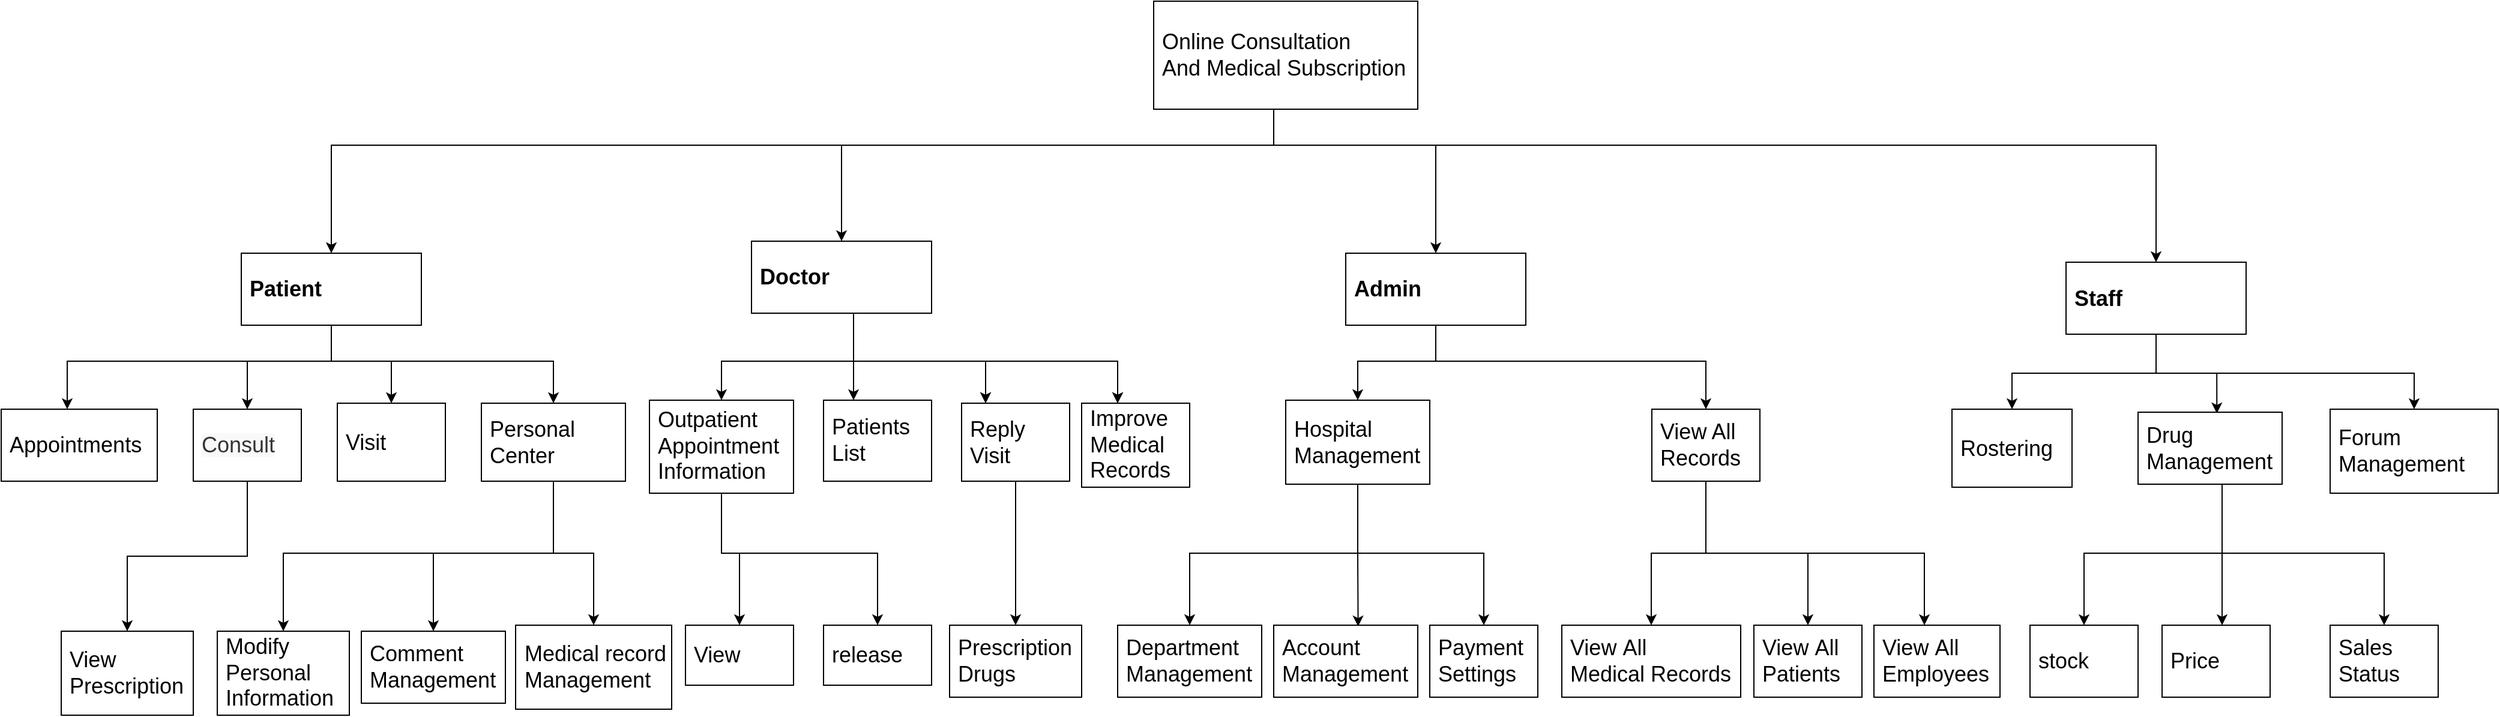 <mxfile version="20.5.3" type="device"><diagram id="l-Av1DKGfHwBr8O6dY_5" name="第 1 页"><mxGraphModel dx="1898" dy="606" grid="1" gridSize="10" guides="1" tooltips="1" connect="1" arrows="1" fold="1" page="1" pageScale="1" pageWidth="827" pageHeight="1169" math="1" shadow="0"><root><mxCell id="0"/><mxCell id="1" parent="0"/><mxCell id="kLbPaPrknFJaH9j2vubA-74" style="edgeStyle=orthogonalEdgeStyle;rounded=0;orthogonalLoop=1;jettySize=auto;html=1;entryX=0.5;entryY=0;entryDx=0;entryDy=0;fontSize=18;align=left;spacingLeft=5;" edge="1" parent="1" source="kLbPaPrknFJaH9j2vubA-1" target="kLbPaPrknFJaH9j2vubA-2"><mxGeometry relative="1" as="geometry"><Array as="points"><mxPoint x="980" y="140"/><mxPoint x="195" y="140"/></Array></mxGeometry></mxCell><mxCell id="kLbPaPrknFJaH9j2vubA-75" style="edgeStyle=orthogonalEdgeStyle;rounded=0;orthogonalLoop=1;jettySize=auto;html=1;fontSize=18;align=left;spacingLeft=5;" edge="1" parent="1" source="kLbPaPrknFJaH9j2vubA-1" target="kLbPaPrknFJaH9j2vubA-13"><mxGeometry relative="1" as="geometry"><Array as="points"><mxPoint x="980" y="140"/><mxPoint x="620" y="140"/></Array></mxGeometry></mxCell><mxCell id="kLbPaPrknFJaH9j2vubA-76" style="edgeStyle=orthogonalEdgeStyle;rounded=0;orthogonalLoop=1;jettySize=auto;html=1;entryX=0.5;entryY=0;entryDx=0;entryDy=0;fontSize=18;align=left;spacingLeft=5;" edge="1" parent="1" source="kLbPaPrknFJaH9j2vubA-1" target="kLbPaPrknFJaH9j2vubA-12"><mxGeometry relative="1" as="geometry"><Array as="points"><mxPoint x="980" y="140"/><mxPoint x="1115" y="140"/></Array></mxGeometry></mxCell><mxCell id="kLbPaPrknFJaH9j2vubA-77" style="edgeStyle=orthogonalEdgeStyle;rounded=0;orthogonalLoop=1;jettySize=auto;html=1;entryX=0.5;entryY=0;entryDx=0;entryDy=0;fontSize=18;align=left;spacingLeft=5;" edge="1" parent="1" source="kLbPaPrknFJaH9j2vubA-1" target="kLbPaPrknFJaH9j2vubA-11"><mxGeometry relative="1" as="geometry"><Array as="points"><mxPoint x="980" y="140"/><mxPoint x="1715" y="140"/></Array></mxGeometry></mxCell><mxCell id="kLbPaPrknFJaH9j2vubA-1" value="&lt;font style=&quot;font-size: 18px;&quot;&gt;Online Consultation &lt;br&gt;And Medical Subscription&lt;/font&gt;" style="rounded=0;whiteSpace=wrap;html=1;align=left;spacingLeft=5;" vertex="1" parent="1"><mxGeometry x="880" y="20" width="220" height="90" as="geometry"/></mxCell><mxCell id="kLbPaPrknFJaH9j2vubA-68" style="edgeStyle=orthogonalEdgeStyle;rounded=0;orthogonalLoop=1;jettySize=auto;html=1;fontSize=18;align=left;spacingLeft=5;" edge="1" parent="1" source="kLbPaPrknFJaH9j2vubA-2" target="kLbPaPrknFJaH9j2vubA-36"><mxGeometry relative="1" as="geometry"><Array as="points"><mxPoint x="195" y="320"/><mxPoint x="-25" y="320"/></Array></mxGeometry></mxCell><mxCell id="kLbPaPrknFJaH9j2vubA-69" style="edgeStyle=orthogonalEdgeStyle;rounded=0;orthogonalLoop=1;jettySize=auto;html=1;fontSize=18;align=left;spacingLeft=5;" edge="1" parent="1" source="kLbPaPrknFJaH9j2vubA-2" target="kLbPaPrknFJaH9j2vubA-15"><mxGeometry relative="1" as="geometry"><Array as="points"><mxPoint x="195" y="320"/><mxPoint x="125" y="320"/></Array></mxGeometry></mxCell><mxCell id="kLbPaPrknFJaH9j2vubA-70" style="edgeStyle=orthogonalEdgeStyle;rounded=0;orthogonalLoop=1;jettySize=auto;html=1;entryX=0.5;entryY=0;entryDx=0;entryDy=0;fontSize=18;align=left;spacingLeft=5;" edge="1" parent="1" source="kLbPaPrknFJaH9j2vubA-2" target="kLbPaPrknFJaH9j2vubA-17"><mxGeometry relative="1" as="geometry"><Array as="points"><mxPoint x="195" y="320"/><mxPoint x="245" y="320"/></Array></mxGeometry></mxCell><mxCell id="kLbPaPrknFJaH9j2vubA-71" style="edgeStyle=orthogonalEdgeStyle;rounded=0;orthogonalLoop=1;jettySize=auto;html=1;fontSize=18;align=left;spacingLeft=5;" edge="1" parent="1" source="kLbPaPrknFJaH9j2vubA-2" target="kLbPaPrknFJaH9j2vubA-18"><mxGeometry relative="1" as="geometry"><Array as="points"><mxPoint x="195" y="320"/><mxPoint x="380" y="320"/></Array></mxGeometry></mxCell><mxCell id="kLbPaPrknFJaH9j2vubA-2" value="&lt;span style=&quot;font-size: 18px;&quot;&gt;&lt;b&gt;Patient&lt;/b&gt;&lt;/span&gt;" style="rounded=0;whiteSpace=wrap;html=1;align=left;spacingLeft=5;" vertex="1" parent="1"><mxGeometry x="120" y="230" width="150" height="60" as="geometry"/></mxCell><mxCell id="kLbPaPrknFJaH9j2vubA-60" style="edgeStyle=orthogonalEdgeStyle;rounded=0;orthogonalLoop=1;jettySize=auto;html=1;fontSize=18;align=left;spacingLeft=5;" edge="1" parent="1" source="kLbPaPrknFJaH9j2vubA-11" target="kLbPaPrknFJaH9j2vubA-26"><mxGeometry relative="1" as="geometry"><Array as="points"><mxPoint x="1715" y="330"/><mxPoint x="1930" y="330"/></Array></mxGeometry></mxCell><mxCell id="kLbPaPrknFJaH9j2vubA-87" style="edgeStyle=orthogonalEdgeStyle;rounded=0;orthogonalLoop=1;jettySize=auto;html=1;entryX=0.547;entryY=0.016;entryDx=0;entryDy=0;entryPerimeter=0;fontSize=18;" edge="1" parent="1" source="kLbPaPrknFJaH9j2vubA-11" target="kLbPaPrknFJaH9j2vubA-23"><mxGeometry relative="1" as="geometry"><Array as="points"><mxPoint x="1715" y="330"/><mxPoint x="1766" y="330"/></Array></mxGeometry></mxCell><mxCell id="kLbPaPrknFJaH9j2vubA-88" style="edgeStyle=orthogonalEdgeStyle;rounded=0;orthogonalLoop=1;jettySize=auto;html=1;fontSize=18;" edge="1" parent="1" source="kLbPaPrknFJaH9j2vubA-11" target="kLbPaPrknFJaH9j2vubA-25"><mxGeometry relative="1" as="geometry"><Array as="points"><mxPoint x="1715" y="330"/><mxPoint x="1595" y="330"/></Array></mxGeometry></mxCell><mxCell id="kLbPaPrknFJaH9j2vubA-11" value="&lt;font style=&quot;font-size: 18px;&quot;&gt;&lt;b&gt;Staff&lt;/b&gt;&lt;/font&gt;" style="rounded=0;whiteSpace=wrap;html=1;align=left;spacingLeft=5;" vertex="1" parent="1"><mxGeometry x="1640" y="237.5" width="150" height="60" as="geometry"/></mxCell><mxCell id="kLbPaPrknFJaH9j2vubA-48" style="edgeStyle=orthogonalEdgeStyle;rounded=0;orthogonalLoop=1;jettySize=auto;html=1;entryX=0.5;entryY=0;entryDx=0;entryDy=0;fontSize=18;align=left;spacingLeft=5;" edge="1" parent="1" source="kLbPaPrknFJaH9j2vubA-12" target="kLbPaPrknFJaH9j2vubA-27"><mxGeometry relative="1" as="geometry"><Array as="points"><mxPoint x="1115" y="320"/><mxPoint x="1050" y="320"/></Array></mxGeometry></mxCell><mxCell id="kLbPaPrknFJaH9j2vubA-49" style="edgeStyle=orthogonalEdgeStyle;rounded=0;orthogonalLoop=1;jettySize=auto;html=1;entryX=0.5;entryY=0;entryDx=0;entryDy=0;fontSize=18;align=left;spacingLeft=5;" edge="1" parent="1" source="kLbPaPrknFJaH9j2vubA-12" target="kLbPaPrknFJaH9j2vubA-24"><mxGeometry relative="1" as="geometry"><Array as="points"><mxPoint x="1115" y="320"/><mxPoint x="1340" y="320"/></Array></mxGeometry></mxCell><mxCell id="kLbPaPrknFJaH9j2vubA-12" value="&lt;span style=&quot;font-size: 18px;&quot;&gt;&lt;b&gt;Admin&lt;/b&gt;&lt;/span&gt;" style="rounded=0;whiteSpace=wrap;html=1;align=left;spacingLeft=5;" vertex="1" parent="1"><mxGeometry x="1040" y="230" width="150" height="60" as="geometry"/></mxCell><mxCell id="kLbPaPrknFJaH9j2vubA-61" style="edgeStyle=orthogonalEdgeStyle;rounded=0;orthogonalLoop=1;jettySize=auto;html=1;fontSize=18;align=left;spacingLeft=5;" edge="1" parent="1" source="kLbPaPrknFJaH9j2vubA-13" target="kLbPaPrknFJaH9j2vubA-39"><mxGeometry relative="1" as="geometry"><Array as="points"><mxPoint x="630" y="320"/><mxPoint x="850" y="320"/></Array></mxGeometry></mxCell><mxCell id="kLbPaPrknFJaH9j2vubA-62" style="edgeStyle=orthogonalEdgeStyle;rounded=0;orthogonalLoop=1;jettySize=auto;html=1;fontSize=18;align=left;spacingLeft=5;" edge="1" parent="1" source="kLbPaPrknFJaH9j2vubA-13" target="kLbPaPrknFJaH9j2vubA-22"><mxGeometry relative="1" as="geometry"><Array as="points"><mxPoint x="630" y="320"/><mxPoint x="740" y="320"/></Array></mxGeometry></mxCell><mxCell id="kLbPaPrknFJaH9j2vubA-63" style="edgeStyle=orthogonalEdgeStyle;rounded=0;orthogonalLoop=1;jettySize=auto;html=1;fontSize=18;align=left;spacingLeft=5;" edge="1" parent="1" source="kLbPaPrknFJaH9j2vubA-13" target="kLbPaPrknFJaH9j2vubA-21"><mxGeometry relative="1" as="geometry"><Array as="points"><mxPoint x="630" y="300"/><mxPoint x="630" y="300"/></Array></mxGeometry></mxCell><mxCell id="kLbPaPrknFJaH9j2vubA-64" style="edgeStyle=orthogonalEdgeStyle;rounded=0;orthogonalLoop=1;jettySize=auto;html=1;fontSize=18;align=left;spacingLeft=5;" edge="1" parent="1" source="kLbPaPrknFJaH9j2vubA-13" target="kLbPaPrknFJaH9j2vubA-19"><mxGeometry relative="1" as="geometry"><Array as="points"><mxPoint x="630" y="320"/><mxPoint x="520" y="320"/></Array></mxGeometry></mxCell><mxCell id="kLbPaPrknFJaH9j2vubA-13" value="&lt;span style=&quot;font-size: 18px;&quot;&gt;&lt;b&gt;Doctor&lt;/b&gt;&lt;/span&gt;" style="rounded=0;whiteSpace=wrap;html=1;align=left;spacingLeft=5;" vertex="1" parent="1"><mxGeometry x="545" y="220" width="150" height="60" as="geometry"/></mxCell><mxCell id="kLbPaPrknFJaH9j2vubA-93" style="edgeStyle=orthogonalEdgeStyle;rounded=0;orthogonalLoop=1;jettySize=auto;html=1;entryX=0.5;entryY=0;entryDx=0;entryDy=0;fontSize=18;" edge="1" parent="1" source="kLbPaPrknFJaH9j2vubA-15" target="kLbPaPrknFJaH9j2vubA-37"><mxGeometry relative="1" as="geometry"/></mxCell><mxCell id="kLbPaPrknFJaH9j2vubA-15" value="&lt;span style=&quot;color: rgb(51, 51, 51); font-family: Arial, &amp;quot;PingFang SC&amp;quot;, &amp;quot;Hiragino Sans GB&amp;quot;, STHeiti, &amp;quot;Microsoft YaHei&amp;quot;, &amp;quot;WenQuanYi Micro Hei&amp;quot;, sans-serif; font-size: 18px; background-color: rgb(249, 249, 249);&quot;&gt;Consult&lt;/span&gt;" style="rounded=0;whiteSpace=wrap;html=1;align=left;spacingLeft=5;" vertex="1" parent="1"><mxGeometry x="80" y="360" width="90" height="60" as="geometry"/></mxCell><mxCell id="kLbPaPrknFJaH9j2vubA-16" value="&lt;font style=&quot;font-size: 18px;&quot;&gt;release&lt;/font&gt;" style="rounded=0;whiteSpace=wrap;html=1;align=left;spacingLeft=5;" vertex="1" parent="1"><mxGeometry x="605" y="540" width="90" height="50" as="geometry"/></mxCell><mxCell id="kLbPaPrknFJaH9j2vubA-17" value="&lt;span style=&quot;font-size: 18px;&quot;&gt;Visit&lt;/span&gt;" style="rounded=0;whiteSpace=wrap;html=1;align=left;spacingLeft=5;" vertex="1" parent="1"><mxGeometry x="200" y="355" width="90" height="65" as="geometry"/></mxCell><mxCell id="kLbPaPrknFJaH9j2vubA-103" style="edgeStyle=orthogonalEdgeStyle;rounded=0;orthogonalLoop=1;jettySize=auto;html=1;fontSize=18;" edge="1" parent="1" source="kLbPaPrknFJaH9j2vubA-18" target="kLbPaPrknFJaH9j2vubA-31"><mxGeometry relative="1" as="geometry"><Array as="points"><mxPoint x="380" y="480"/><mxPoint x="155" y="480"/></Array></mxGeometry></mxCell><mxCell id="kLbPaPrknFJaH9j2vubA-104" style="edgeStyle=orthogonalEdgeStyle;rounded=0;orthogonalLoop=1;jettySize=auto;html=1;fontSize=18;" edge="1" parent="1" source="kLbPaPrknFJaH9j2vubA-18" target="kLbPaPrknFJaH9j2vubA-30"><mxGeometry relative="1" as="geometry"><Array as="points"><mxPoint x="380" y="480"/><mxPoint x="280" y="480"/></Array></mxGeometry></mxCell><mxCell id="kLbPaPrknFJaH9j2vubA-105" style="edgeStyle=orthogonalEdgeStyle;rounded=0;orthogonalLoop=1;jettySize=auto;html=1;fontSize=18;" edge="1" parent="1" source="kLbPaPrknFJaH9j2vubA-18" target="kLbPaPrknFJaH9j2vubA-29"><mxGeometry relative="1" as="geometry"/></mxCell><mxCell id="kLbPaPrknFJaH9j2vubA-18" value="&lt;div&gt;&lt;span style=&quot;font-size: 18px;&quot;&gt;Personal Center&lt;/span&gt;&lt;/div&gt;" style="rounded=0;whiteSpace=wrap;html=1;align=left;spacingLeft=5;" vertex="1" parent="1"><mxGeometry x="320" y="355" width="120" height="65" as="geometry"/></mxCell><mxCell id="kLbPaPrknFJaH9j2vubA-101" style="edgeStyle=orthogonalEdgeStyle;rounded=0;orthogonalLoop=1;jettySize=auto;html=1;entryX=0.5;entryY=0;entryDx=0;entryDy=0;fontSize=18;" edge="1" parent="1" source="kLbPaPrknFJaH9j2vubA-19" target="kLbPaPrknFJaH9j2vubA-28"><mxGeometry relative="1" as="geometry"><Array as="points"><mxPoint x="520" y="480"/><mxPoint x="535" y="480"/></Array></mxGeometry></mxCell><mxCell id="kLbPaPrknFJaH9j2vubA-102" style="edgeStyle=orthogonalEdgeStyle;rounded=0;orthogonalLoop=1;jettySize=auto;html=1;entryX=0.5;entryY=0;entryDx=0;entryDy=0;fontSize=18;" edge="1" parent="1" source="kLbPaPrknFJaH9j2vubA-19" target="kLbPaPrknFJaH9j2vubA-16"><mxGeometry relative="1" as="geometry"><Array as="points"><mxPoint x="520" y="480"/><mxPoint x="650" y="480"/></Array></mxGeometry></mxCell><mxCell id="kLbPaPrknFJaH9j2vubA-19" value="&lt;div&gt;&lt;span style=&quot;font-size: 18px;&quot;&gt;Outpatient&amp;nbsp; &amp;nbsp; Appointment&lt;/span&gt;&lt;/div&gt;&lt;div&gt;&lt;span style=&quot;font-size: 18px; background-color: initial;&quot;&gt;Information&lt;/span&gt;&lt;/div&gt;" style="rounded=0;whiteSpace=wrap;html=1;align=left;spacingLeft=5;" vertex="1" parent="1"><mxGeometry x="460" y="352.5" width="120" height="77.5" as="geometry"/></mxCell><mxCell id="kLbPaPrknFJaH9j2vubA-21" value="&lt;span style=&quot;font-size: 18px;&quot;&gt;Patients&lt;br&gt;List&lt;/span&gt;" style="rounded=0;whiteSpace=wrap;html=1;align=left;spacingLeft=5;" vertex="1" parent="1"><mxGeometry x="605" y="352.5" width="90" height="67.5" as="geometry"/></mxCell><mxCell id="kLbPaPrknFJaH9j2vubA-100" style="edgeStyle=orthogonalEdgeStyle;rounded=0;orthogonalLoop=1;jettySize=auto;html=1;entryX=0.5;entryY=0;entryDx=0;entryDy=0;fontSize=18;" edge="1" parent="1" source="kLbPaPrknFJaH9j2vubA-22" target="kLbPaPrknFJaH9j2vubA-40"><mxGeometry relative="1" as="geometry"/></mxCell><mxCell id="kLbPaPrknFJaH9j2vubA-22" value="&lt;span style=&quot;font-size: 18px;&quot;&gt;Reply&amp;nbsp;&lt;/span&gt;&lt;br style=&quot;font-size: 18px;&quot;&gt;&lt;span style=&quot;font-size: 18px;&quot;&gt;Visit&lt;/span&gt;" style="rounded=0;whiteSpace=wrap;html=1;align=left;spacingLeft=5;" vertex="1" parent="1"><mxGeometry x="720" y="355" width="90" height="65" as="geometry"/></mxCell><mxCell id="kLbPaPrknFJaH9j2vubA-89" style="edgeStyle=orthogonalEdgeStyle;rounded=0;orthogonalLoop=1;jettySize=auto;html=1;entryX=0.5;entryY=0;entryDx=0;entryDy=0;fontSize=18;" edge="1" parent="1" source="kLbPaPrknFJaH9j2vubA-23" target="kLbPaPrknFJaH9j2vubA-52"><mxGeometry relative="1" as="geometry"><Array as="points"><mxPoint x="1770" y="480"/><mxPoint x="1655" y="480"/></Array></mxGeometry></mxCell><mxCell id="kLbPaPrknFJaH9j2vubA-91" style="edgeStyle=orthogonalEdgeStyle;rounded=0;orthogonalLoop=1;jettySize=auto;html=1;entryX=0.5;entryY=0;entryDx=0;entryDy=0;fontSize=18;" edge="1" parent="1" source="kLbPaPrknFJaH9j2vubA-23" target="kLbPaPrknFJaH9j2vubA-56"><mxGeometry relative="1" as="geometry"><Array as="points"><mxPoint x="1770" y="480"/><mxPoint x="1905" y="480"/></Array></mxGeometry></mxCell><mxCell id="kLbPaPrknFJaH9j2vubA-92" style="edgeStyle=orthogonalEdgeStyle;rounded=0;orthogonalLoop=1;jettySize=auto;html=1;fontSize=18;" edge="1" parent="1" source="kLbPaPrknFJaH9j2vubA-23" target="kLbPaPrknFJaH9j2vubA-53"><mxGeometry relative="1" as="geometry"><Array as="points"><mxPoint x="1770" y="510"/><mxPoint x="1770" y="510"/></Array></mxGeometry></mxCell><mxCell id="kLbPaPrknFJaH9j2vubA-23" value="&lt;div&gt;&lt;/div&gt;&lt;span style=&quot;font-size: 18px;&quot;&gt;Drug Management&lt;/span&gt;" style="rounded=0;whiteSpace=wrap;html=1;align=left;spacingLeft=5;" vertex="1" parent="1"><mxGeometry x="1700" y="362.5" width="120" height="60" as="geometry"/></mxCell><mxCell id="kLbPaPrknFJaH9j2vubA-42" style="edgeStyle=orthogonalEdgeStyle;rounded=0;orthogonalLoop=1;jettySize=auto;html=1;entryX=0.5;entryY=0;entryDx=0;entryDy=0;fontSize=18;align=left;spacingLeft=5;" edge="1" parent="1" source="kLbPaPrknFJaH9j2vubA-24" target="kLbPaPrknFJaH9j2vubA-35"><mxGeometry relative="1" as="geometry"/></mxCell><mxCell id="kLbPaPrknFJaH9j2vubA-94" style="edgeStyle=orthogonalEdgeStyle;rounded=0;orthogonalLoop=1;jettySize=auto;html=1;entryX=0.5;entryY=0;entryDx=0;entryDy=0;fontSize=18;" edge="1" parent="1" source="kLbPaPrknFJaH9j2vubA-24" target="kLbPaPrknFJaH9j2vubA-34"><mxGeometry relative="1" as="geometry"/></mxCell><mxCell id="kLbPaPrknFJaH9j2vubA-95" style="edgeStyle=orthogonalEdgeStyle;rounded=0;orthogonalLoop=1;jettySize=auto;html=1;fontSize=18;" edge="1" parent="1" source="kLbPaPrknFJaH9j2vubA-24" target="kLbPaPrknFJaH9j2vubA-32"><mxGeometry relative="1" as="geometry"><Array as="points"><mxPoint x="1340" y="480"/><mxPoint x="1522" y="480"/></Array></mxGeometry></mxCell><mxCell id="kLbPaPrknFJaH9j2vubA-24" value="&lt;div&gt;&lt;span style=&quot;font-size: 18px;&quot;&gt;View All Records&lt;/span&gt;&lt;/div&gt;" style="rounded=0;whiteSpace=wrap;html=1;align=left;spacingLeft=5;" vertex="1" parent="1"><mxGeometry x="1295" y="360" width="90" height="60" as="geometry"/></mxCell><mxCell id="kLbPaPrknFJaH9j2vubA-25" value="&lt;span style=&quot;font-size: 18px;&quot;&gt;Rostering&lt;/span&gt;" style="rounded=0;whiteSpace=wrap;html=1;align=left;spacingLeft=5;" vertex="1" parent="1"><mxGeometry x="1545" y="360" width="100" height="65" as="geometry"/></mxCell><mxCell id="kLbPaPrknFJaH9j2vubA-26" value="&lt;div&gt;&lt;span style=&quot;font-size: 18px;&quot;&gt;Forum Management&lt;/span&gt;&lt;/div&gt;" style="rounded=0;whiteSpace=wrap;html=1;align=left;spacingLeft=5;" vertex="1" parent="1"><mxGeometry x="1860" y="360" width="140" height="70" as="geometry"/></mxCell><mxCell id="kLbPaPrknFJaH9j2vubA-97" style="edgeStyle=orthogonalEdgeStyle;rounded=0;orthogonalLoop=1;jettySize=auto;html=1;entryX=0.5;entryY=0;entryDx=0;entryDy=0;fontSize=18;" edge="1" parent="1" source="kLbPaPrknFJaH9j2vubA-27" target="kLbPaPrknFJaH9j2vubA-33"><mxGeometry relative="1" as="geometry"><Array as="points"><mxPoint x="1050" y="480"/><mxPoint x="910" y="480"/></Array></mxGeometry></mxCell><mxCell id="kLbPaPrknFJaH9j2vubA-98" style="edgeStyle=orthogonalEdgeStyle;rounded=0;orthogonalLoop=1;jettySize=auto;html=1;entryX=0.586;entryY=0.017;entryDx=0;entryDy=0;entryPerimeter=0;fontSize=18;" edge="1" parent="1" source="kLbPaPrknFJaH9j2vubA-27" target="kLbPaPrknFJaH9j2vubA-44"><mxGeometry relative="1" as="geometry"/></mxCell><mxCell id="kLbPaPrknFJaH9j2vubA-99" style="edgeStyle=orthogonalEdgeStyle;rounded=0;orthogonalLoop=1;jettySize=auto;html=1;fontSize=18;" edge="1" parent="1" source="kLbPaPrknFJaH9j2vubA-27" target="kLbPaPrknFJaH9j2vubA-50"><mxGeometry relative="1" as="geometry"><Array as="points"><mxPoint x="1050" y="480"/><mxPoint x="1155" y="480"/></Array></mxGeometry></mxCell><mxCell id="kLbPaPrknFJaH9j2vubA-27" value="&lt;div&gt;&lt;span style=&quot;font-size: 18px;&quot;&gt;Hospital Management&lt;/span&gt;&lt;/div&gt;" style="rounded=0;whiteSpace=wrap;html=1;align=left;spacingLeft=5;" vertex="1" parent="1"><mxGeometry x="990" y="352.5" width="120" height="70" as="geometry"/></mxCell><mxCell id="kLbPaPrknFJaH9j2vubA-28" value="&lt;span style=&quot;font-size: 18px;&quot;&gt;View&lt;/span&gt;" style="rounded=0;whiteSpace=wrap;html=1;align=left;spacingLeft=5;" vertex="1" parent="1"><mxGeometry x="490" y="540" width="90" height="50" as="geometry"/></mxCell><mxCell id="kLbPaPrknFJaH9j2vubA-29" value="&lt;div&gt;&lt;span style=&quot;font-size: 18px;&quot;&gt;Medical record Management&lt;/span&gt;&lt;/div&gt;" style="rounded=0;whiteSpace=wrap;html=1;align=left;spacingLeft=5;" vertex="1" parent="1"><mxGeometry x="348.5" y="540" width="130" height="70" as="geometry"/></mxCell><mxCell id="kLbPaPrknFJaH9j2vubA-30" value="&lt;div&gt;&lt;span style=&quot;font-size: 18px;&quot;&gt;Comment Management&lt;/span&gt;&lt;/div&gt;" style="rounded=0;whiteSpace=wrap;html=1;align=left;spacingLeft=5;" vertex="1" parent="1"><mxGeometry x="220" y="545" width="120" height="60" as="geometry"/></mxCell><mxCell id="kLbPaPrknFJaH9j2vubA-31" value="&lt;div&gt;&lt;span style=&quot;font-size: 18px;&quot;&gt;Modify Personal Information&lt;/span&gt;&lt;/div&gt;" style="rounded=0;whiteSpace=wrap;html=1;align=left;spacingLeft=5;" vertex="1" parent="1"><mxGeometry x="100" y="545" width="110" height="70" as="geometry"/></mxCell><mxCell id="kLbPaPrknFJaH9j2vubA-32" value="&lt;div&gt;&lt;span style=&quot;font-size: 18px;&quot;&gt;View&amp;nbsp;&lt;/span&gt;&lt;span style=&quot;font-size: 18px; background-color: initial;&quot;&gt;All Employees&lt;/span&gt;&lt;/div&gt;" style="rounded=0;whiteSpace=wrap;html=1;align=left;spacingLeft=5;" vertex="1" parent="1"><mxGeometry x="1480" y="540" width="105" height="60" as="geometry"/></mxCell><mxCell id="kLbPaPrknFJaH9j2vubA-33" value="&lt;div&gt;&lt;span style=&quot;font-size: 18px;&quot;&gt;Department Management&lt;/span&gt;&lt;/div&gt;" style="rounded=0;whiteSpace=wrap;html=1;align=left;spacingLeft=5;" vertex="1" parent="1"><mxGeometry x="850" y="540" width="120" height="60" as="geometry"/></mxCell><mxCell id="kLbPaPrknFJaH9j2vubA-34" value="&lt;div&gt;&lt;span style=&quot;font-size: 18px;&quot;&gt;View&amp;nbsp;&lt;/span&gt;&lt;span style=&quot;font-size: 18px; background-color: initial;&quot;&gt;All&amp;nbsp;&lt;/span&gt;&lt;/div&gt;&lt;div&gt;&lt;span style=&quot;font-size: 18px;&quot;&gt;Medical Records&lt;/span&gt;&lt;/div&gt;" style="rounded=0;whiteSpace=wrap;html=1;align=left;spacingLeft=5;" vertex="1" parent="1"><mxGeometry x="1220" y="540" width="149" height="60" as="geometry"/></mxCell><mxCell id="kLbPaPrknFJaH9j2vubA-35" value="&lt;div&gt;&lt;span style=&quot;font-size: 18px;&quot;&gt;View&amp;nbsp;&lt;/span&gt;&lt;span style=&quot;font-size: 18px; background-color: initial;&quot;&gt;All Patients&lt;/span&gt;&lt;/div&gt;" style="rounded=0;whiteSpace=wrap;html=1;align=left;spacingLeft=5;" vertex="1" parent="1"><mxGeometry x="1380" y="540" width="90" height="60" as="geometry"/></mxCell><mxCell id="kLbPaPrknFJaH9j2vubA-36" value="&lt;div style=&quot;&quot;&gt;&lt;span style=&quot;font-size: 18px; background-color: initial;&quot;&gt;Appointments&amp;nbsp;&lt;/span&gt;&lt;/div&gt;" style="rounded=0;whiteSpace=wrap;html=1;align=left;spacingLeft=5;" vertex="1" parent="1"><mxGeometry x="-80" y="360" width="130" height="60" as="geometry"/></mxCell><mxCell id="kLbPaPrknFJaH9j2vubA-37" value="&lt;div&gt;&lt;span style=&quot;font-size: 18px;&quot;&gt;View Prescription&lt;/span&gt;&lt;/div&gt;" style="rounded=0;whiteSpace=wrap;html=1;align=left;spacingLeft=5;" vertex="1" parent="1"><mxGeometry x="-30" y="545" width="110" height="70" as="geometry"/></mxCell><mxCell id="kLbPaPrknFJaH9j2vubA-39" value="&lt;font style=&quot;font-size: 18px;&quot;&gt;Improve Medical Records&lt;br&gt;&lt;/font&gt;" style="rounded=0;whiteSpace=wrap;html=1;align=left;spacingLeft=5;" vertex="1" parent="1"><mxGeometry x="820" y="355" width="90" height="70" as="geometry"/></mxCell><mxCell id="kLbPaPrknFJaH9j2vubA-40" value="&lt;div&gt;&lt;div&gt;&lt;span style=&quot;font-size: 18px;&quot;&gt;Prescription Drugs&lt;/span&gt;&lt;/div&gt;&lt;/div&gt;" style="rounded=0;whiteSpace=wrap;html=1;align=left;spacingLeft=5;" vertex="1" parent="1"><mxGeometry x="710" y="540" width="110" height="60" as="geometry"/></mxCell><mxCell id="kLbPaPrknFJaH9j2vubA-44" value="&lt;div&gt;&lt;span style=&quot;font-size: 18px;&quot;&gt;Account Management&lt;/span&gt;&lt;/div&gt;" style="rounded=0;whiteSpace=wrap;html=1;align=left;spacingLeft=5;" vertex="1" parent="1"><mxGeometry x="980" y="540" width="120" height="60" as="geometry"/></mxCell><mxCell id="kLbPaPrknFJaH9j2vubA-50" value="&lt;div&gt;&lt;span style=&quot;font-size: 18px;&quot;&gt;Payment Settings&lt;/span&gt;&lt;/div&gt;" style="rounded=0;whiteSpace=wrap;html=1;align=left;spacingLeft=5;" vertex="1" parent="1"><mxGeometry x="1110" y="540" width="90" height="60" as="geometry"/></mxCell><mxCell id="kLbPaPrknFJaH9j2vubA-52" value="&lt;span style=&quot;font-size: 18px;&quot;&gt;stock&lt;/span&gt;" style="rounded=0;whiteSpace=wrap;html=1;align=left;spacingLeft=5;" vertex="1" parent="1"><mxGeometry x="1610" y="540" width="90" height="60" as="geometry"/></mxCell><mxCell id="kLbPaPrknFJaH9j2vubA-53" value="&lt;font style=&quot;font-size: 18px;&quot;&gt;Price&lt;/font&gt;" style="rounded=0;whiteSpace=wrap;html=1;align=left;spacingLeft=5;" vertex="1" parent="1"><mxGeometry x="1720" y="540" width="90" height="60" as="geometry"/></mxCell><mxCell id="kLbPaPrknFJaH9j2vubA-56" value="&lt;div&gt;&lt;span style=&quot;font-size: 18px;&quot;&gt;Sales Status&lt;/span&gt;&lt;/div&gt;" style="rounded=0;whiteSpace=wrap;html=1;align=left;spacingLeft=5;" vertex="1" parent="1"><mxGeometry x="1860" y="540" width="90" height="60" as="geometry"/></mxCell><mxCell id="kLbPaPrknFJaH9j2vubA-78" style="edgeStyle=orthogonalEdgeStyle;rounded=0;orthogonalLoop=1;jettySize=auto;html=1;fontSize=18;align=left;spacingLeft=5;" edge="1" parent="1" source="kLbPaPrknFJaH9j2vubA-13" target="kLbPaPrknFJaH9j2vubA-22"><mxGeometry relative="1" as="geometry"><mxPoint x="620" y="280" as="sourcePoint"/><mxPoint x="740" y="355" as="targetPoint"/><Array as="points"><mxPoint x="630" y="320"/><mxPoint x="740" y="320"/></Array></mxGeometry></mxCell><mxCell id="kLbPaPrknFJaH9j2vubA-79" style="edgeStyle=orthogonalEdgeStyle;rounded=0;orthogonalLoop=1;jettySize=auto;html=1;fontSize=18;align=left;spacingLeft=5;" edge="1" parent="1" source="kLbPaPrknFJaH9j2vubA-13" target="kLbPaPrknFJaH9j2vubA-39"><mxGeometry relative="1" as="geometry"><mxPoint x="620" y="280" as="sourcePoint"/><mxPoint x="850" y="355" as="targetPoint"/><Array as="points"><mxPoint x="630" y="320"/><mxPoint x="850" y="320"/></Array></mxGeometry></mxCell></root></mxGraphModel></diagram></mxfile>